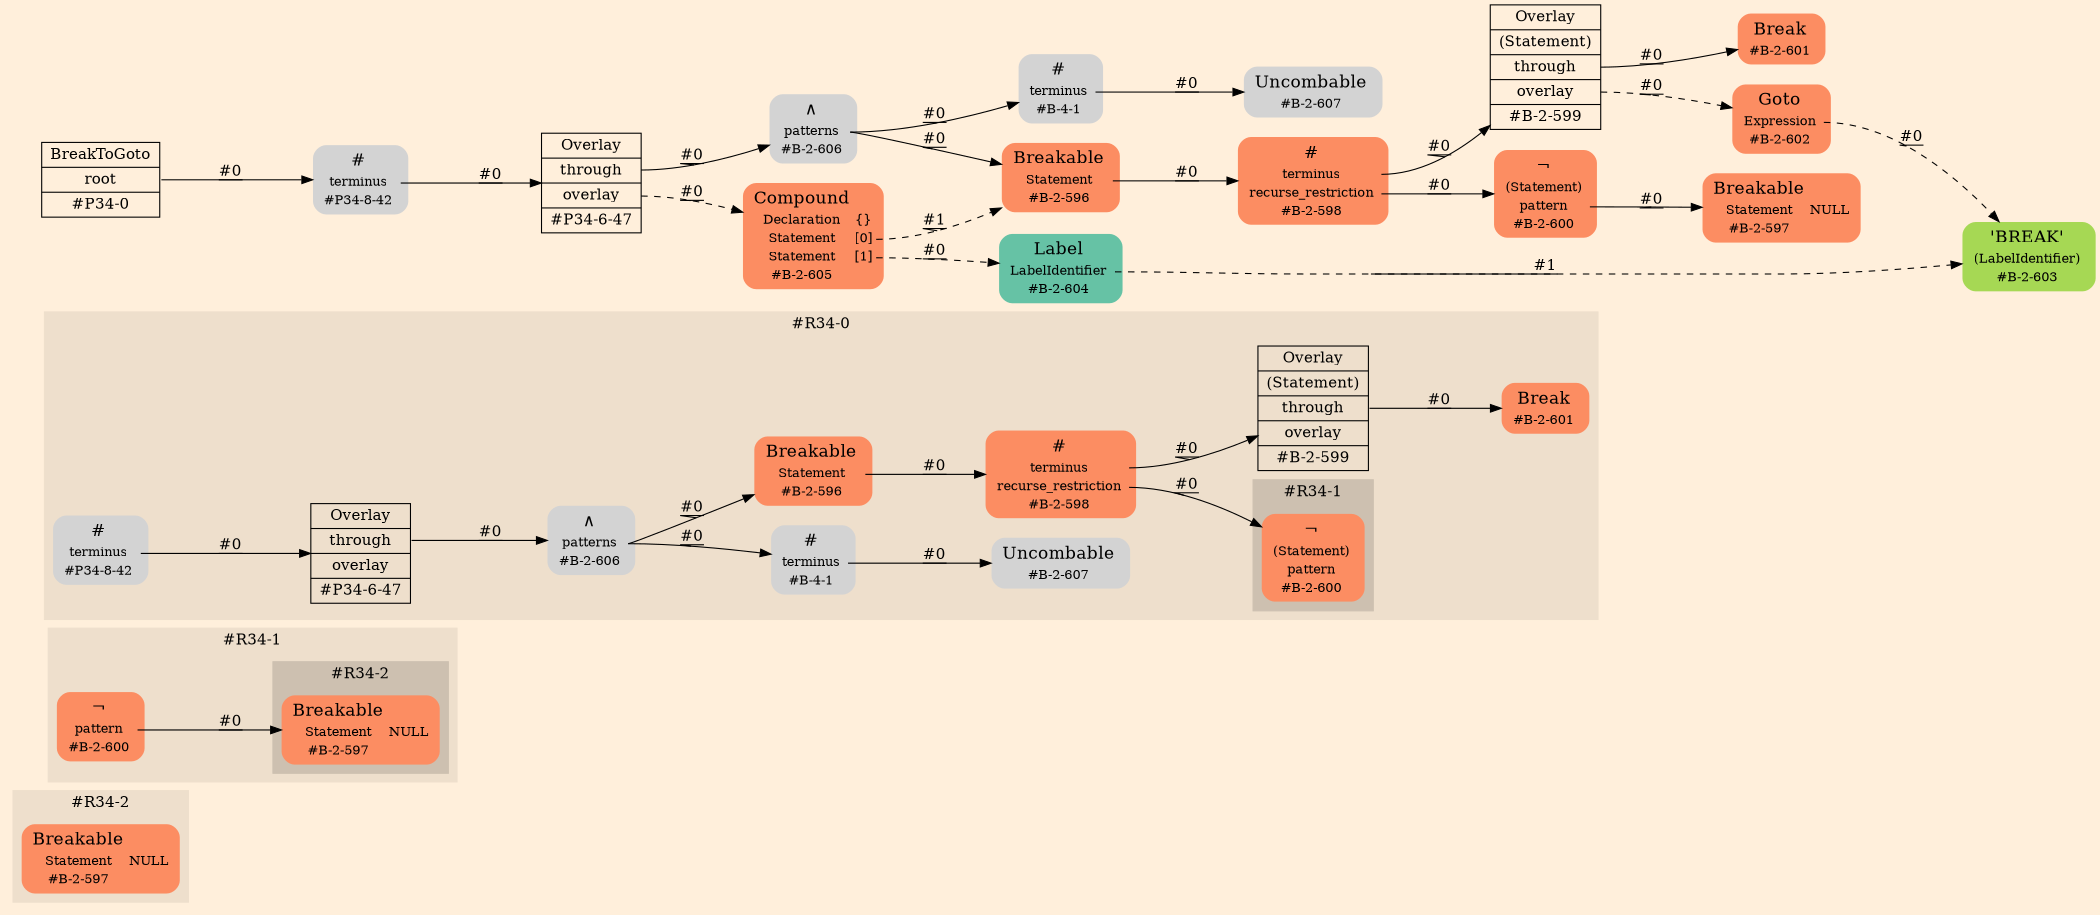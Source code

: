 digraph Inferno {
graph [
rankdir = "LR"
ranksep = 1.0
size = "14,20"
bgcolor = antiquewhite1
color = black
fontcolor = black
];
node [
];
subgraph "cluster#R34-2" {
label = "#R34-2"
style = "filled"
color = antiquewhite2
"#R34-2/#B-2-597" [
shape = "plaintext"
fillcolor = "/set28/2"
label = <<TABLE BORDER="0" CELLBORDER="0" CELLSPACING="0">
 <TR>
  <TD><FONT POINT-SIZE="16.0">Breakable</FONT></TD>
  <TD></TD>
 </TR>
 <TR>
  <TD>Statement</TD>
  <TD PORT="port0">NULL</TD>
 </TR>
 <TR>
  <TD>#B-2-597</TD>
  <TD PORT="port1"></TD>
 </TR>
</TABLE>>
style = "rounded,filled"
fontsize = "12"
];
}
subgraph "cluster#R34-1" {
label = "#R34-1"
style = "filled"
color = antiquewhite2
"#R34-1/#B-2-600" [
shape = "plaintext"
fillcolor = "/set28/2"
label = <<TABLE BORDER="0" CELLBORDER="0" CELLSPACING="0">
 <TR>
  <TD><FONT POINT-SIZE="16.0">¬</FONT></TD>
  <TD></TD>
 </TR>
 <TR>
  <TD>pattern</TD>
  <TD PORT="port0"></TD>
 </TR>
 <TR>
  <TD>#B-2-600</TD>
  <TD PORT="port1"></TD>
 </TR>
</TABLE>>
style = "rounded,filled"
fontsize = "12"
];
subgraph "cluster#R34-2" {
label = "#R34-2"
style = "filled"
color = antiquewhite3
"#R34-1/#B-2-597" [
shape = "plaintext"
fillcolor = "/set28/2"
label = <<TABLE BORDER="0" CELLBORDER="0" CELLSPACING="0">
 <TR>
  <TD><FONT POINT-SIZE="16.0">Breakable</FONT></TD>
  <TD></TD>
 </TR>
 <TR>
  <TD>Statement</TD>
  <TD PORT="port0">NULL</TD>
 </TR>
 <TR>
  <TD>#B-2-597</TD>
  <TD PORT="port1"></TD>
 </TR>
</TABLE>>
style = "rounded,filled"
fontsize = "12"
];
}
}
subgraph "cluster#R34-0" {
label = "#R34-0"
style = "filled"
color = antiquewhite2
"#R34-0/#B-2-607" [
shape = "plaintext"
label = <<TABLE BORDER="0" CELLBORDER="0" CELLSPACING="0">
 <TR>
  <TD><FONT POINT-SIZE="16.0">Uncombable</FONT></TD>
  <TD></TD>
 </TR>
 <TR>
  <TD>#B-2-607</TD>
  <TD PORT="port0"></TD>
 </TR>
</TABLE>>
style = "rounded,filled"
fontsize = "12"
];
"#R34-0/#B-4-1" [
shape = "plaintext"
label = <<TABLE BORDER="0" CELLBORDER="0" CELLSPACING="0">
 <TR>
  <TD><FONT POINT-SIZE="16.0">#</FONT></TD>
  <TD></TD>
 </TR>
 <TR>
  <TD>terminus</TD>
  <TD PORT="port0"></TD>
 </TR>
 <TR>
  <TD>#B-4-1</TD>
  <TD PORT="port1"></TD>
 </TR>
</TABLE>>
style = "rounded,filled"
fontsize = "12"
];
"#R34-0/#P34-6-47" [
shape = "record"
fillcolor = antiquewhite2
label = "<fixed> Overlay | <port0> through | <port1> overlay | <port2> #P34-6-47"
style = "filled"
fontsize = "14"
color = black
fontcolor = black
];
"#R34-0/#P34-8-42" [
shape = "plaintext"
label = <<TABLE BORDER="0" CELLBORDER="0" CELLSPACING="0">
 <TR>
  <TD><FONT POINT-SIZE="16.0">#</FONT></TD>
  <TD></TD>
 </TR>
 <TR>
  <TD>terminus</TD>
  <TD PORT="port0"></TD>
 </TR>
 <TR>
  <TD>#P34-8-42</TD>
  <TD PORT="port1"></TD>
 </TR>
</TABLE>>
style = "rounded,filled"
fontsize = "12"
];
"#R34-0/#B-2-599" [
shape = "record"
fillcolor = antiquewhite2
label = "<fixed> Overlay | <port0> (Statement) | <port1> through | <port2> overlay | <port3> #B-2-599"
style = "filled"
fontsize = "14"
color = black
fontcolor = black
];
"#R34-0/#B-2-606" [
shape = "plaintext"
label = <<TABLE BORDER="0" CELLBORDER="0" CELLSPACING="0">
 <TR>
  <TD><FONT POINT-SIZE="16.0">∧</FONT></TD>
  <TD></TD>
 </TR>
 <TR>
  <TD>patterns</TD>
  <TD PORT="port0"></TD>
 </TR>
 <TR>
  <TD>#B-2-606</TD>
  <TD PORT="port1"></TD>
 </TR>
</TABLE>>
style = "rounded,filled"
fontsize = "12"
];
"#R34-0/#B-2-601" [
shape = "plaintext"
fillcolor = "/set28/2"
label = <<TABLE BORDER="0" CELLBORDER="0" CELLSPACING="0">
 <TR>
  <TD><FONT POINT-SIZE="16.0">Break</FONT></TD>
  <TD></TD>
 </TR>
 <TR>
  <TD>#B-2-601</TD>
  <TD PORT="port0"></TD>
 </TR>
</TABLE>>
style = "rounded,filled"
fontsize = "12"
];
"#R34-0/#B-2-596" [
shape = "plaintext"
fillcolor = "/set28/2"
label = <<TABLE BORDER="0" CELLBORDER="0" CELLSPACING="0">
 <TR>
  <TD><FONT POINT-SIZE="16.0">Breakable</FONT></TD>
  <TD></TD>
 </TR>
 <TR>
  <TD>Statement</TD>
  <TD PORT="port0"></TD>
 </TR>
 <TR>
  <TD>#B-2-596</TD>
  <TD PORT="port1"></TD>
 </TR>
</TABLE>>
style = "rounded,filled"
fontsize = "12"
];
"#R34-0/#B-2-598" [
shape = "plaintext"
fillcolor = "/set28/2"
label = <<TABLE BORDER="0" CELLBORDER="0" CELLSPACING="0">
 <TR>
  <TD><FONT POINT-SIZE="16.0">#</FONT></TD>
  <TD></TD>
 </TR>
 <TR>
  <TD>terminus</TD>
  <TD PORT="port0"></TD>
 </TR>
 <TR>
  <TD>recurse_restriction</TD>
  <TD PORT="port1"></TD>
 </TR>
 <TR>
  <TD>#B-2-598</TD>
  <TD PORT="port2"></TD>
 </TR>
</TABLE>>
style = "rounded,filled"
fontsize = "12"
];
subgraph "cluster#R34-1" {
label = "#R34-1"
style = "filled"
color = antiquewhite3
"#R34-0/#B-2-600" [
shape = "plaintext"
fillcolor = "/set28/2"
label = <<TABLE BORDER="0" CELLBORDER="0" CELLSPACING="0">
 <TR>
  <TD><FONT POINT-SIZE="16.0">¬</FONT></TD>
  <TD></TD>
 </TR>
 <TR>
  <TD>(Statement)</TD>
  <TD PORT="port0"></TD>
 </TR>
 <TR>
  <TD>pattern</TD>
  <TD PORT="port1"></TD>
 </TR>
 <TR>
  <TD>#B-2-600</TD>
  <TD PORT="port2"></TD>
 </TR>
</TABLE>>
style = "rounded,filled"
fontsize = "12"
];
}
}
"CR#P34-0" [
shape = "record"
fillcolor = antiquewhite1
label = "<fixed> BreakToGoto | <port0> root | <port1> #P34-0"
style = "filled"
fontsize = "14"
color = black
fontcolor = black
];
"#P34-8-42" [
shape = "plaintext"
label = <<TABLE BORDER="0" CELLBORDER="0" CELLSPACING="0">
 <TR>
  <TD><FONT POINT-SIZE="16.0">#</FONT></TD>
  <TD></TD>
 </TR>
 <TR>
  <TD>terminus</TD>
  <TD PORT="port0"></TD>
 </TR>
 <TR>
  <TD>#P34-8-42</TD>
  <TD PORT="port1"></TD>
 </TR>
</TABLE>>
style = "rounded,filled"
fontsize = "12"
];
"#P34-6-47" [
shape = "record"
fillcolor = antiquewhite1
label = "<fixed> Overlay | <port0> through | <port1> overlay | <port2> #P34-6-47"
style = "filled"
fontsize = "14"
color = black
fontcolor = black
];
"#B-2-606" [
shape = "plaintext"
label = <<TABLE BORDER="0" CELLBORDER="0" CELLSPACING="0">
 <TR>
  <TD><FONT POINT-SIZE="16.0">∧</FONT></TD>
  <TD></TD>
 </TR>
 <TR>
  <TD>patterns</TD>
  <TD PORT="port0"></TD>
 </TR>
 <TR>
  <TD>#B-2-606</TD>
  <TD PORT="port1"></TD>
 </TR>
</TABLE>>
style = "rounded,filled"
fontsize = "12"
];
"#B-2-596" [
shape = "plaintext"
fillcolor = "/set28/2"
label = <<TABLE BORDER="0" CELLBORDER="0" CELLSPACING="0">
 <TR>
  <TD><FONT POINT-SIZE="16.0">Breakable</FONT></TD>
  <TD></TD>
 </TR>
 <TR>
  <TD>Statement</TD>
  <TD PORT="port0"></TD>
 </TR>
 <TR>
  <TD>#B-2-596</TD>
  <TD PORT="port1"></TD>
 </TR>
</TABLE>>
style = "rounded,filled"
fontsize = "12"
];
"#B-2-598" [
shape = "plaintext"
fillcolor = "/set28/2"
label = <<TABLE BORDER="0" CELLBORDER="0" CELLSPACING="0">
 <TR>
  <TD><FONT POINT-SIZE="16.0">#</FONT></TD>
  <TD></TD>
 </TR>
 <TR>
  <TD>terminus</TD>
  <TD PORT="port0"></TD>
 </TR>
 <TR>
  <TD>recurse_restriction</TD>
  <TD PORT="port1"></TD>
 </TR>
 <TR>
  <TD>#B-2-598</TD>
  <TD PORT="port2"></TD>
 </TR>
</TABLE>>
style = "rounded,filled"
fontsize = "12"
];
"#B-2-599" [
shape = "record"
fillcolor = antiquewhite1
label = "<fixed> Overlay | <port0> (Statement) | <port1> through | <port2> overlay | <port3> #B-2-599"
style = "filled"
fontsize = "14"
color = black
fontcolor = black
];
"#B-2-601" [
shape = "plaintext"
fillcolor = "/set28/2"
label = <<TABLE BORDER="0" CELLBORDER="0" CELLSPACING="0">
 <TR>
  <TD><FONT POINT-SIZE="16.0">Break</FONT></TD>
  <TD></TD>
 </TR>
 <TR>
  <TD>#B-2-601</TD>
  <TD PORT="port0"></TD>
 </TR>
</TABLE>>
style = "rounded,filled"
fontsize = "12"
];
"#B-2-602" [
shape = "plaintext"
fillcolor = "/set28/2"
label = <<TABLE BORDER="0" CELLBORDER="0" CELLSPACING="0">
 <TR>
  <TD><FONT POINT-SIZE="16.0">Goto</FONT></TD>
  <TD></TD>
 </TR>
 <TR>
  <TD>Expression</TD>
  <TD PORT="port0"></TD>
 </TR>
 <TR>
  <TD>#B-2-602</TD>
  <TD PORT="port1"></TD>
 </TR>
</TABLE>>
style = "rounded,filled"
fontsize = "12"
];
"#B-2-603" [
shape = "plaintext"
fillcolor = "/set28/5"
label = <<TABLE BORDER="0" CELLBORDER="0" CELLSPACING="0">
 <TR>
  <TD><FONT POINT-SIZE="16.0">'BREAK'</FONT></TD>
  <TD></TD>
 </TR>
 <TR>
  <TD>(LabelIdentifier)</TD>
  <TD PORT="port0"></TD>
 </TR>
 <TR>
  <TD>#B-2-603</TD>
  <TD PORT="port1"></TD>
 </TR>
</TABLE>>
style = "rounded,filled"
fontsize = "12"
];
"#B-2-600" [
shape = "plaintext"
fillcolor = "/set28/2"
label = <<TABLE BORDER="0" CELLBORDER="0" CELLSPACING="0">
 <TR>
  <TD><FONT POINT-SIZE="16.0">¬</FONT></TD>
  <TD></TD>
 </TR>
 <TR>
  <TD>(Statement)</TD>
  <TD PORT="port0"></TD>
 </TR>
 <TR>
  <TD>pattern</TD>
  <TD PORT="port1"></TD>
 </TR>
 <TR>
  <TD>#B-2-600</TD>
  <TD PORT="port2"></TD>
 </TR>
</TABLE>>
style = "rounded,filled"
fontsize = "12"
];
"#B-2-597" [
shape = "plaintext"
fillcolor = "/set28/2"
label = <<TABLE BORDER="0" CELLBORDER="0" CELLSPACING="0">
 <TR>
  <TD><FONT POINT-SIZE="16.0">Breakable</FONT></TD>
  <TD></TD>
 </TR>
 <TR>
  <TD>Statement</TD>
  <TD PORT="port0">NULL</TD>
 </TR>
 <TR>
  <TD>#B-2-597</TD>
  <TD PORT="port1"></TD>
 </TR>
</TABLE>>
style = "rounded,filled"
fontsize = "12"
];
"#B-4-1" [
shape = "plaintext"
label = <<TABLE BORDER="0" CELLBORDER="0" CELLSPACING="0">
 <TR>
  <TD><FONT POINT-SIZE="16.0">#</FONT></TD>
  <TD></TD>
 </TR>
 <TR>
  <TD>terminus</TD>
  <TD PORT="port0"></TD>
 </TR>
 <TR>
  <TD>#B-4-1</TD>
  <TD PORT="port1"></TD>
 </TR>
</TABLE>>
style = "rounded,filled"
fontsize = "12"
];
"#B-2-607" [
shape = "plaintext"
label = <<TABLE BORDER="0" CELLBORDER="0" CELLSPACING="0">
 <TR>
  <TD><FONT POINT-SIZE="16.0">Uncombable</FONT></TD>
  <TD></TD>
 </TR>
 <TR>
  <TD>#B-2-607</TD>
  <TD PORT="port0"></TD>
 </TR>
</TABLE>>
style = "rounded,filled"
fontsize = "12"
];
"#B-2-605" [
shape = "plaintext"
fillcolor = "/set28/2"
label = <<TABLE BORDER="0" CELLBORDER="0" CELLSPACING="0">
 <TR>
  <TD><FONT POINT-SIZE="16.0">Compound</FONT></TD>
  <TD></TD>
 </TR>
 <TR>
  <TD>Declaration</TD>
  <TD PORT="port0">{}</TD>
 </TR>
 <TR>
  <TD>Statement</TD>
  <TD PORT="port1">[0]</TD>
 </TR>
 <TR>
  <TD>Statement</TD>
  <TD PORT="port2">[1]</TD>
 </TR>
 <TR>
  <TD>#B-2-605</TD>
  <TD PORT="port3"></TD>
 </TR>
</TABLE>>
style = "rounded,filled"
fontsize = "12"
];
"#B-2-604" [
shape = "plaintext"
fillcolor = "/set28/1"
label = <<TABLE BORDER="0" CELLBORDER="0" CELLSPACING="0">
 <TR>
  <TD><FONT POINT-SIZE="16.0">Label</FONT></TD>
  <TD></TD>
 </TR>
 <TR>
  <TD>LabelIdentifier</TD>
  <TD PORT="port0"></TD>
 </TR>
 <TR>
  <TD>#B-2-604</TD>
  <TD PORT="port1"></TD>
 </TR>
</TABLE>>
style = "rounded,filled"
fontsize = "12"
];
"CR#P34-0":port0 -> "#P34-8-42" [style="solid"
label = "#0"
decorate = true
color = black
fontcolor = black
];
"#P34-8-42":port0 -> "#P34-6-47" [style="solid"
label = "#0"
decorate = true
color = black
fontcolor = black
];
"#P34-6-47":port0 -> "#B-2-606" [style="solid"
label = "#0"
decorate = true
color = black
fontcolor = black
];
"#P34-6-47":port1 -> "#B-2-605" [style="dashed"
label = "#0"
decorate = true
color = black
fontcolor = black
];
"#B-2-606":port0 -> "#B-2-596" [style="solid"
label = "#0"
decorate = true
color = black
fontcolor = black
];
"#B-2-606":port0 -> "#B-4-1" [style="solid"
label = "#0"
decorate = true
color = black
fontcolor = black
];
"#B-2-596":port0 -> "#B-2-598" [style="solid"
label = "#0"
decorate = true
color = black
fontcolor = black
];
"#B-2-598":port0 -> "#B-2-599" [style="solid"
label = "#0"
decorate = true
color = black
fontcolor = black
];
"#B-2-598":port1 -> "#B-2-600" [style="solid"
label = "#0"
decorate = true
color = black
fontcolor = black
];
"#B-2-599":port1 -> "#B-2-601" [style="solid"
label = "#0"
decorate = true
color = black
fontcolor = black
];
"#B-2-599":port2 -> "#B-2-602" [style="dashed"
label = "#0"
decorate = true
color = black
fontcolor = black
];
"#B-2-602":port0 -> "#B-2-603" [style="dashed"
label = "#0"
decorate = true
color = black
fontcolor = black
];
"#B-2-600":port1 -> "#B-2-597" [style="solid"
label = "#0"
decorate = true
color = black
fontcolor = black
];
"#B-4-1":port0 -> "#B-2-607" [style="solid"
label = "#0"
decorate = true
color = black
fontcolor = black
];
"#B-2-605":port1 -> "#B-2-596" [style="dashed"
label = "#1"
decorate = true
color = black
fontcolor = black
];
"#B-2-605":port2 -> "#B-2-604" [style="dashed"
label = "#0"
decorate = true
color = black
fontcolor = black
];
"#B-2-604":port0 -> "#B-2-603" [style="dashed"
label = "#1"
decorate = true
color = black
fontcolor = black
];
"#R34-0/#B-4-1":port0 -> "#R34-0/#B-2-607" [style="solid"
label = "#0"
decorate = true
color = black
fontcolor = black
];
"#R34-0/#P34-6-47":port0 -> "#R34-0/#B-2-606" [style="solid"
label = "#0"
decorate = true
color = black
fontcolor = black
];
"#R34-0/#P34-8-42":port0 -> "#R34-0/#P34-6-47" [style="solid"
label = "#0"
decorate = true
color = black
fontcolor = black
];
"#R34-0/#B-2-599":port1 -> "#R34-0/#B-2-601" [style="solid"
label = "#0"
decorate = true
color = black
fontcolor = black
];
"#R34-0/#B-2-606":port0 -> "#R34-0/#B-2-596" [style="solid"
label = "#0"
decorate = true
color = black
fontcolor = black
];
"#R34-0/#B-2-606":port0 -> "#R34-0/#B-4-1" [style="solid"
label = "#0"
decorate = true
color = black
fontcolor = black
];
"#R34-0/#B-2-596":port0 -> "#R34-0/#B-2-598" [style="solid"
label = "#0"
decorate = true
color = black
fontcolor = black
];
"#R34-0/#B-2-598":port0 -> "#R34-0/#B-2-599" [style="solid"
label = "#0"
decorate = true
color = black
fontcolor = black
];
"#R34-0/#B-2-598":port1 -> "#R34-0/#B-2-600" [style="solid"
label = "#0"
decorate = true
color = black
fontcolor = black
];
"#R34-1/#B-2-600":port0 -> "#R34-1/#B-2-597" [style="solid"
label = "#0"
decorate = true
color = black
fontcolor = black
];
}
